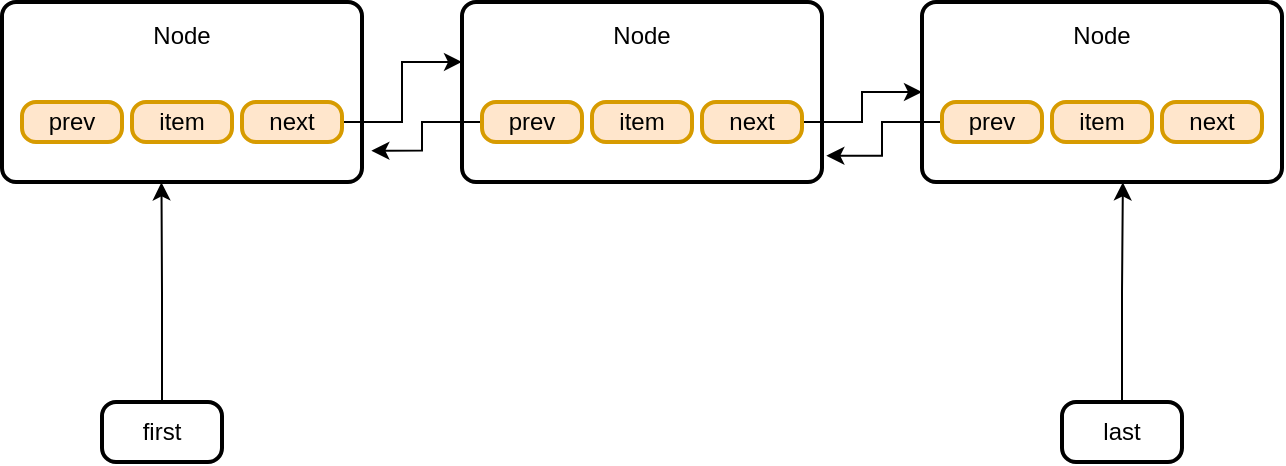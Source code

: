 <mxfile version="14.9.6" type="device" pages="2"><diagram id="-hhgMqRP8EvYkwjh59vO" name="LinkedList"><mxGraphModel dx="3445" dy="877" grid="1" gridSize="10" guides="1" tooltips="1" connect="1" arrows="1" fold="1" page="1" pageScale="1" pageWidth="2339" pageHeight="3300" math="0" shadow="0"><root><mxCell id="0"/><mxCell id="1" parent="0"/><mxCell id="Tx_sT7X9ruwwMZ3Ejrst-41" value="Node&lt;br&gt;&lt;br&gt;&lt;br&gt;&lt;br&gt;&lt;br&gt;" style="rounded=1;whiteSpace=wrap;html=1;absoluteArcSize=1;arcSize=14;strokeWidth=2;" parent="1" vertex="1"><mxGeometry x="-40" y="370" width="180" height="90" as="geometry"/></mxCell><mxCell id="Tx_sT7X9ruwwMZ3Ejrst-43" value="prev" style="rounded=1;whiteSpace=wrap;html=1;absoluteArcSize=1;arcSize=14;strokeWidth=2;fillColor=#ffe6cc;strokeColor=#d79b00;" parent="1" vertex="1"><mxGeometry x="-30" y="420" width="50" height="20" as="geometry"/></mxCell><mxCell id="Tx_sT7X9ruwwMZ3Ejrst-45" value="item" style="rounded=1;whiteSpace=wrap;html=1;absoluteArcSize=1;arcSize=14;strokeWidth=2;fillColor=#ffe6cc;strokeColor=#d79b00;" parent="1" vertex="1"><mxGeometry x="25" y="420" width="50" height="20" as="geometry"/></mxCell><mxCell id="Tx_sT7X9ruwwMZ3Ejrst-57" style="edgeStyle=orthogonalEdgeStyle;rounded=0;orthogonalLoop=1;jettySize=auto;html=1;entryX=0;entryY=0.333;entryDx=0;entryDy=0;entryPerimeter=0;" parent="1" source="Tx_sT7X9ruwwMZ3Ejrst-46" target="Tx_sT7X9ruwwMZ3Ejrst-48" edge="1"><mxGeometry relative="1" as="geometry"/></mxCell><mxCell id="Tx_sT7X9ruwwMZ3Ejrst-46" value="next&lt;br&gt;" style="rounded=1;whiteSpace=wrap;html=1;absoluteArcSize=1;arcSize=14;strokeWidth=2;fillColor=#ffe6cc;strokeColor=#d79b00;" parent="1" vertex="1"><mxGeometry x="80" y="420" width="50" height="20" as="geometry"/></mxCell><mxCell id="Tx_sT7X9ruwwMZ3Ejrst-48" value="Node&lt;br&gt;&lt;br&gt;&lt;br&gt;&lt;br&gt;&lt;br&gt;" style="rounded=1;whiteSpace=wrap;html=1;absoluteArcSize=1;arcSize=14;strokeWidth=2;" parent="1" vertex="1"><mxGeometry x="190" y="370" width="180" height="90" as="geometry"/></mxCell><mxCell id="Tx_sT7X9ruwwMZ3Ejrst-58" style="edgeStyle=orthogonalEdgeStyle;rounded=0;orthogonalLoop=1;jettySize=auto;html=1;entryX=1.026;entryY=0.826;entryDx=0;entryDy=0;entryPerimeter=0;" parent="1" source="Tx_sT7X9ruwwMZ3Ejrst-49" target="Tx_sT7X9ruwwMZ3Ejrst-41" edge="1"><mxGeometry relative="1" as="geometry"/></mxCell><mxCell id="Tx_sT7X9ruwwMZ3Ejrst-49" value="prev" style="rounded=1;whiteSpace=wrap;html=1;absoluteArcSize=1;arcSize=14;strokeWidth=2;fillColor=#ffe6cc;strokeColor=#d79b00;" parent="1" vertex="1"><mxGeometry x="200" y="420" width="50" height="20" as="geometry"/></mxCell><mxCell id="Tx_sT7X9ruwwMZ3Ejrst-50" value="item" style="rounded=1;whiteSpace=wrap;html=1;absoluteArcSize=1;arcSize=14;strokeWidth=2;fillColor=#ffe6cc;strokeColor=#d79b00;" parent="1" vertex="1"><mxGeometry x="255" y="420" width="50" height="20" as="geometry"/></mxCell><mxCell id="Tx_sT7X9ruwwMZ3Ejrst-59" style="edgeStyle=orthogonalEdgeStyle;rounded=0;orthogonalLoop=1;jettySize=auto;html=1;" parent="1" source="Tx_sT7X9ruwwMZ3Ejrst-51" target="Tx_sT7X9ruwwMZ3Ejrst-52" edge="1"><mxGeometry relative="1" as="geometry"/></mxCell><mxCell id="Tx_sT7X9ruwwMZ3Ejrst-51" value="next&lt;br&gt;" style="rounded=1;whiteSpace=wrap;html=1;absoluteArcSize=1;arcSize=14;strokeWidth=2;fillColor=#ffe6cc;strokeColor=#d79b00;" parent="1" vertex="1"><mxGeometry x="310" y="420" width="50" height="20" as="geometry"/></mxCell><mxCell id="Tx_sT7X9ruwwMZ3Ejrst-52" value="Node&lt;br&gt;&lt;br&gt;&lt;br&gt;&lt;br&gt;&lt;br&gt;" style="rounded=1;whiteSpace=wrap;html=1;absoluteArcSize=1;arcSize=14;strokeWidth=2;" parent="1" vertex="1"><mxGeometry x="420" y="370" width="180" height="90" as="geometry"/></mxCell><mxCell id="Tx_sT7X9ruwwMZ3Ejrst-60" style="edgeStyle=orthogonalEdgeStyle;rounded=0;orthogonalLoop=1;jettySize=auto;html=1;entryX=1.012;entryY=0.854;entryDx=0;entryDy=0;entryPerimeter=0;" parent="1" source="Tx_sT7X9ruwwMZ3Ejrst-53" target="Tx_sT7X9ruwwMZ3Ejrst-48" edge="1"><mxGeometry relative="1" as="geometry"/></mxCell><mxCell id="Tx_sT7X9ruwwMZ3Ejrst-53" value="prev" style="rounded=1;whiteSpace=wrap;html=1;absoluteArcSize=1;arcSize=14;strokeWidth=2;fillColor=#ffe6cc;strokeColor=#d79b00;" parent="1" vertex="1"><mxGeometry x="430" y="420" width="50" height="20" as="geometry"/></mxCell><mxCell id="Tx_sT7X9ruwwMZ3Ejrst-54" value="item" style="rounded=1;whiteSpace=wrap;html=1;absoluteArcSize=1;arcSize=14;strokeWidth=2;fillColor=#ffe6cc;strokeColor=#d79b00;" parent="1" vertex="1"><mxGeometry x="485" y="420" width="50" height="20" as="geometry"/></mxCell><mxCell id="Tx_sT7X9ruwwMZ3Ejrst-55" value="next&lt;br&gt;" style="rounded=1;whiteSpace=wrap;html=1;absoluteArcSize=1;arcSize=14;strokeWidth=2;fillColor=#ffe6cc;strokeColor=#d79b00;" parent="1" vertex="1"><mxGeometry x="540" y="420" width="50" height="20" as="geometry"/></mxCell><mxCell id="Tx_sT7X9ruwwMZ3Ejrst-65" style="edgeStyle=orthogonalEdgeStyle;rounded=0;orthogonalLoop=1;jettySize=auto;html=1;entryX=0.443;entryY=1.002;entryDx=0;entryDy=0;entryPerimeter=0;" parent="1" source="Tx_sT7X9ruwwMZ3Ejrst-61" target="Tx_sT7X9ruwwMZ3Ejrst-41" edge="1"><mxGeometry relative="1" as="geometry"/></mxCell><mxCell id="Tx_sT7X9ruwwMZ3Ejrst-61" value="first" style="rounded=1;whiteSpace=wrap;html=1;absoluteArcSize=1;arcSize=14;strokeWidth=2;" parent="1" vertex="1"><mxGeometry x="10" y="570" width="60" height="30" as="geometry"/></mxCell><mxCell id="Tx_sT7X9ruwwMZ3Ejrst-64" style="edgeStyle=orthogonalEdgeStyle;rounded=0;orthogonalLoop=1;jettySize=auto;html=1;entryX=0.558;entryY=1.002;entryDx=0;entryDy=0;entryPerimeter=0;" parent="1" source="Tx_sT7X9ruwwMZ3Ejrst-63" target="Tx_sT7X9ruwwMZ3Ejrst-52" edge="1"><mxGeometry relative="1" as="geometry"/></mxCell><mxCell id="Tx_sT7X9ruwwMZ3Ejrst-63" value="last" style="rounded=1;whiteSpace=wrap;html=1;absoluteArcSize=1;arcSize=14;strokeWidth=2;" parent="1" vertex="1"><mxGeometry x="490" y="570" width="60" height="30" as="geometry"/></mxCell></root></mxGraphModel></diagram><diagram id="Ql2SWdVwAoX6pghsx3h_" name="HashMap数据结构"><mxGraphModel dx="1426" dy="877" grid="1" gridSize="10" guides="1" tooltips="1" connect="1" arrows="1" fold="1" page="1" pageScale="1" pageWidth="2339" pageHeight="3300" math="0" shadow="0"><root><mxCell id="qfGLz1H5m7avWWoDFtRL-0"/><mxCell id="qfGLz1H5m7avWWoDFtRL-1" parent="qfGLz1H5m7avWWoDFtRL-0"/><mxCell id="qfGLz1H5m7avWWoDFtRL-2" value="" style="whiteSpace=wrap;html=1;" vertex="1" parent="qfGLz1H5m7avWWoDFtRL-1"><mxGeometry x="560" y="130" width="60" height="50" as="geometry"/></mxCell><mxCell id="qfGLz1H5m7avWWoDFtRL-3" value="" style="whiteSpace=wrap;html=1;" vertex="1" parent="qfGLz1H5m7avWWoDFtRL-1"><mxGeometry x="560" y="180" width="60" height="50" as="geometry"/></mxCell><mxCell id="qfGLz1H5m7avWWoDFtRL-4" value="" style="whiteSpace=wrap;html=1;" vertex="1" parent="qfGLz1H5m7avWWoDFtRL-1"><mxGeometry x="560" y="230" width="60" height="50" as="geometry"/></mxCell><mxCell id="qfGLz1H5m7avWWoDFtRL-5" value="" style="whiteSpace=wrap;html=1;" vertex="1" parent="qfGLz1H5m7avWWoDFtRL-1"><mxGeometry x="560" y="280" width="60" height="50" as="geometry"/></mxCell><mxCell id="qfGLz1H5m7avWWoDFtRL-6" value="" style="whiteSpace=wrap;html=1;" vertex="1" parent="qfGLz1H5m7avWWoDFtRL-1"><mxGeometry x="560" y="330" width="60" height="50" as="geometry"/></mxCell><mxCell id="qfGLz1H5m7avWWoDFtRL-7" value="" style="whiteSpace=wrap;html=1;" vertex="1" parent="qfGLz1H5m7avWWoDFtRL-1"><mxGeometry x="560" y="380" width="60" height="50" as="geometry"/></mxCell></root></mxGraphModel></diagram></mxfile>